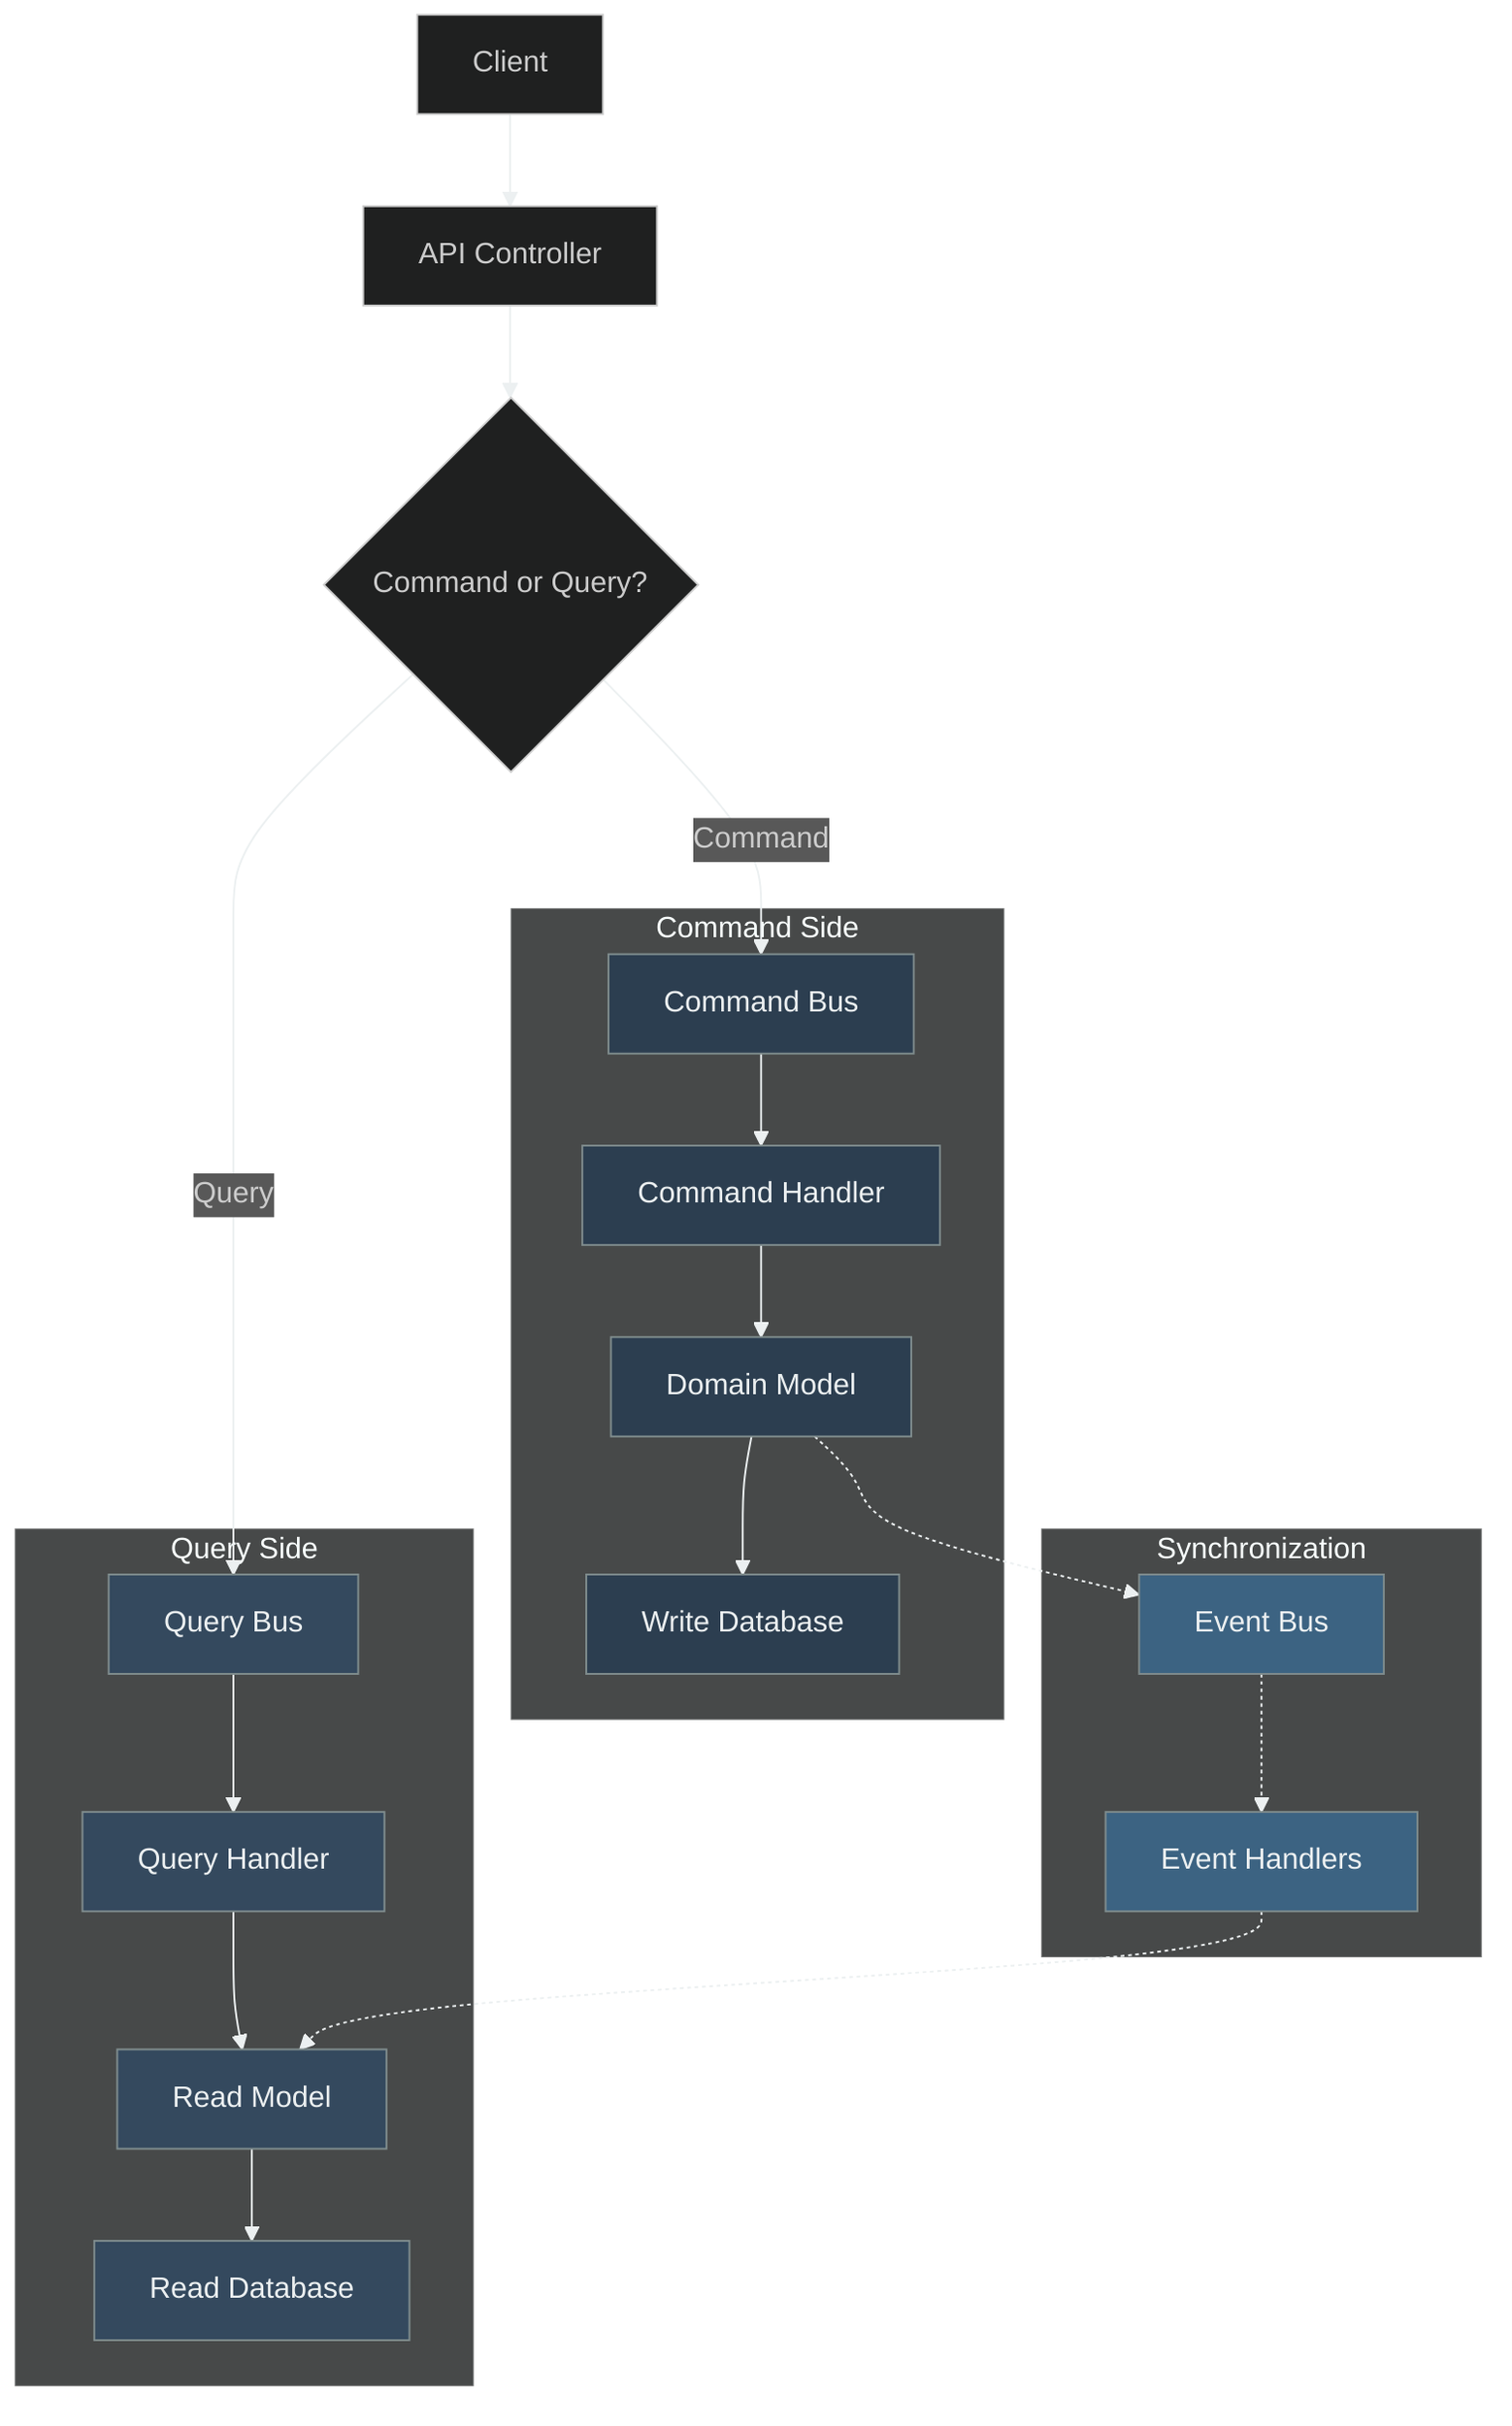 %%{init: {'theme': 'dark', 'themeVariables': { 'primaryColor': '#2c3e50', 'primaryTextColor': '#ecf0f1', 'primaryBorderColor': '#7f8c8d', 'lineColor': '#ecf0f1', 'secondaryColor': '#34495e', 'tertiaryColor': '#282c34' }}}%%
graph TD
    A[Client] --> B[API Controller]
    B --> C{Command or Query?}
    
    C -->|Command| D[Command Bus]
    C -->|Query| E[Query Bus]
    
    D --> F[Command Handler]
    E --> G[Query Handler]
    
    F --> H[Domain Model]
    H --> I[Write Database]
    
    G --> J[Read Model]
    J --> K[Read Database]
    
    H -.-> L[Event Bus]
    L -.-> M[Event Handlers]
    M -.-> J
    
    subgraph "Command Side"
    D
    F
    H
    I
    end
    
    subgraph "Query Side"
    E
    G
    J
    K
    end
    
    subgraph "Synchronization"
    L
    M
    end
    
    classDef commandSide fill:#2c3e50,stroke:#7f8c8d,color:#ecf0f1
    classDef querySide fill:#34495e,stroke:#7f8c8d,color:#ecf0f1
    classDef sync fill:#3c6382,stroke:#7f8c8d,color:#ecf0f1
    
    class D,F,H,I commandSide
    class E,G,J,K querySide
    class L,M sync